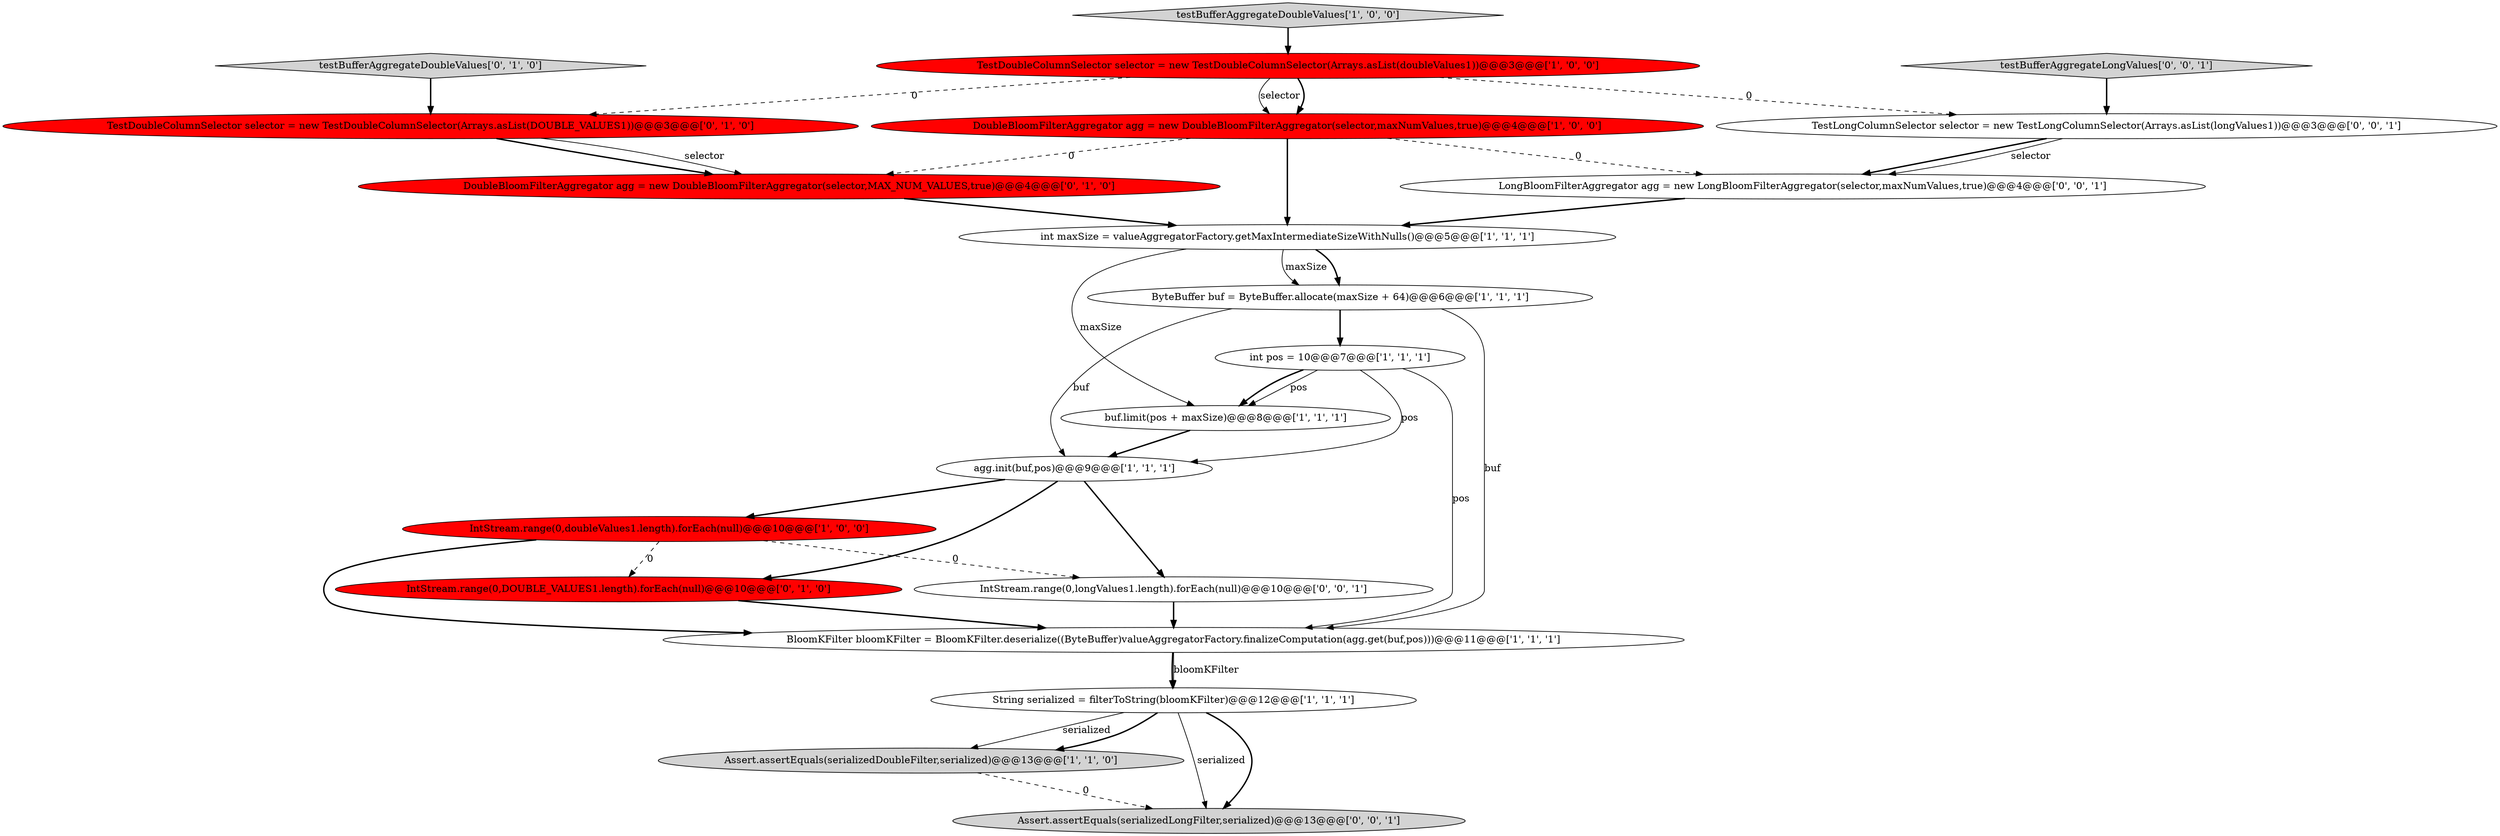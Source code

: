 digraph {
7 [style = filled, label = "BloomKFilter bloomKFilter = BloomKFilter.deserialize((ByteBuffer)valueAggregatorFactory.finalizeComputation(agg.get(buf,pos)))@@@11@@@['1', '1', '1']", fillcolor = white, shape = ellipse image = "AAA0AAABBB1BBB"];
20 [style = filled, label = "IntStream.range(0,longValues1.length).forEach(null)@@@10@@@['0', '0', '1']", fillcolor = white, shape = ellipse image = "AAA0AAABBB3BBB"];
15 [style = filled, label = "DoubleBloomFilterAggregator agg = new DoubleBloomFilterAggregator(selector,MAX_NUM_VALUES,true)@@@4@@@['0', '1', '0']", fillcolor = red, shape = ellipse image = "AAA1AAABBB2BBB"];
18 [style = filled, label = "LongBloomFilterAggregator agg = new LongBloomFilterAggregator(selector,maxNumValues,true)@@@4@@@['0', '0', '1']", fillcolor = white, shape = ellipse image = "AAA0AAABBB3BBB"];
3 [style = filled, label = "testBufferAggregateDoubleValues['1', '0', '0']", fillcolor = lightgray, shape = diamond image = "AAA0AAABBB1BBB"];
14 [style = filled, label = "IntStream.range(0,DOUBLE_VALUES1.length).forEach(null)@@@10@@@['0', '1', '0']", fillcolor = red, shape = ellipse image = "AAA1AAABBB2BBB"];
16 [style = filled, label = "TestLongColumnSelector selector = new TestLongColumnSelector(Arrays.asList(longValues1))@@@3@@@['0', '0', '1']", fillcolor = white, shape = ellipse image = "AAA0AAABBB3BBB"];
2 [style = filled, label = "agg.init(buf,pos)@@@9@@@['1', '1', '1']", fillcolor = white, shape = ellipse image = "AAA0AAABBB1BBB"];
0 [style = filled, label = "TestDoubleColumnSelector selector = new TestDoubleColumnSelector(Arrays.asList(doubleValues1))@@@3@@@['1', '0', '0']", fillcolor = red, shape = ellipse image = "AAA1AAABBB1BBB"];
12 [style = filled, label = "testBufferAggregateDoubleValues['0', '1', '0']", fillcolor = lightgray, shape = diamond image = "AAA0AAABBB2BBB"];
8 [style = filled, label = "Assert.assertEquals(serializedDoubleFilter,serialized)@@@13@@@['1', '1', '0']", fillcolor = lightgray, shape = ellipse image = "AAA0AAABBB1BBB"];
10 [style = filled, label = "DoubleBloomFilterAggregator agg = new DoubleBloomFilterAggregator(selector,maxNumValues,true)@@@4@@@['1', '0', '0']", fillcolor = red, shape = ellipse image = "AAA1AAABBB1BBB"];
4 [style = filled, label = "int pos = 10@@@7@@@['1', '1', '1']", fillcolor = white, shape = ellipse image = "AAA0AAABBB1BBB"];
17 [style = filled, label = "testBufferAggregateLongValues['0', '0', '1']", fillcolor = lightgray, shape = diamond image = "AAA0AAABBB3BBB"];
19 [style = filled, label = "Assert.assertEquals(serializedLongFilter,serialized)@@@13@@@['0', '0', '1']", fillcolor = lightgray, shape = ellipse image = "AAA0AAABBB3BBB"];
9 [style = filled, label = "ByteBuffer buf = ByteBuffer.allocate(maxSize + 64)@@@6@@@['1', '1', '1']", fillcolor = white, shape = ellipse image = "AAA0AAABBB1BBB"];
6 [style = filled, label = "IntStream.range(0,doubleValues1.length).forEach(null)@@@10@@@['1', '0', '0']", fillcolor = red, shape = ellipse image = "AAA1AAABBB1BBB"];
11 [style = filled, label = "String serialized = filterToString(bloomKFilter)@@@12@@@['1', '1', '1']", fillcolor = white, shape = ellipse image = "AAA0AAABBB1BBB"];
1 [style = filled, label = "buf.limit(pos + maxSize)@@@8@@@['1', '1', '1']", fillcolor = white, shape = ellipse image = "AAA0AAABBB1BBB"];
13 [style = filled, label = "TestDoubleColumnSelector selector = new TestDoubleColumnSelector(Arrays.asList(DOUBLE_VALUES1))@@@3@@@['0', '1', '0']", fillcolor = red, shape = ellipse image = "AAA1AAABBB2BBB"];
5 [style = filled, label = "int maxSize = valueAggregatorFactory.getMaxIntermediateSizeWithNulls()@@@5@@@['1', '1', '1']", fillcolor = white, shape = ellipse image = "AAA0AAABBB1BBB"];
10->15 [style = dashed, label="0"];
8->19 [style = dashed, label="0"];
2->20 [style = bold, label=""];
7->11 [style = bold, label=""];
9->7 [style = solid, label="buf"];
16->18 [style = bold, label=""];
5->9 [style = bold, label=""];
6->20 [style = dashed, label="0"];
2->6 [style = bold, label=""];
9->4 [style = bold, label=""];
0->16 [style = dashed, label="0"];
11->8 [style = solid, label="serialized"];
9->2 [style = solid, label="buf"];
4->1 [style = solid, label="pos"];
11->19 [style = solid, label="serialized"];
6->14 [style = dashed, label="0"];
11->19 [style = bold, label=""];
5->9 [style = solid, label="maxSize"];
3->0 [style = bold, label=""];
15->5 [style = bold, label=""];
5->1 [style = solid, label="maxSize"];
14->7 [style = bold, label=""];
12->13 [style = bold, label=""];
0->10 [style = bold, label=""];
13->15 [style = solid, label="selector"];
10->5 [style = bold, label=""];
7->11 [style = solid, label="bloomKFilter"];
18->5 [style = bold, label=""];
2->14 [style = bold, label=""];
4->2 [style = solid, label="pos"];
0->13 [style = dashed, label="0"];
11->8 [style = bold, label=""];
4->1 [style = bold, label=""];
1->2 [style = bold, label=""];
4->7 [style = solid, label="pos"];
13->15 [style = bold, label=""];
16->18 [style = solid, label="selector"];
20->7 [style = bold, label=""];
0->10 [style = solid, label="selector"];
6->7 [style = bold, label=""];
10->18 [style = dashed, label="0"];
17->16 [style = bold, label=""];
}

